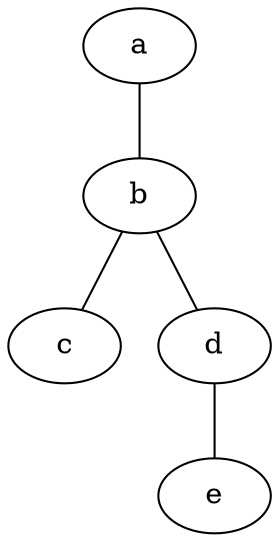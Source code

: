 // Sat 06 Mar 2021 09:25:19 AM +08

graph example_01_rank_direction {
  rankdir = TB; // Default nodes are top to bottom 

  a -- b;
  b -- c;
  b -- d;
  d -- e;
}

